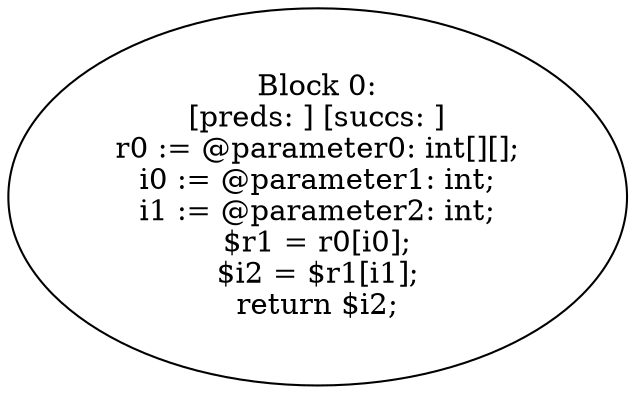 digraph "unitGraph" {
    "Block 0:
[preds: ] [succs: ]
r0 := @parameter0: int[][];
i0 := @parameter1: int;
i1 := @parameter2: int;
$r1 = r0[i0];
$i2 = $r1[i1];
return $i2;
"
}
